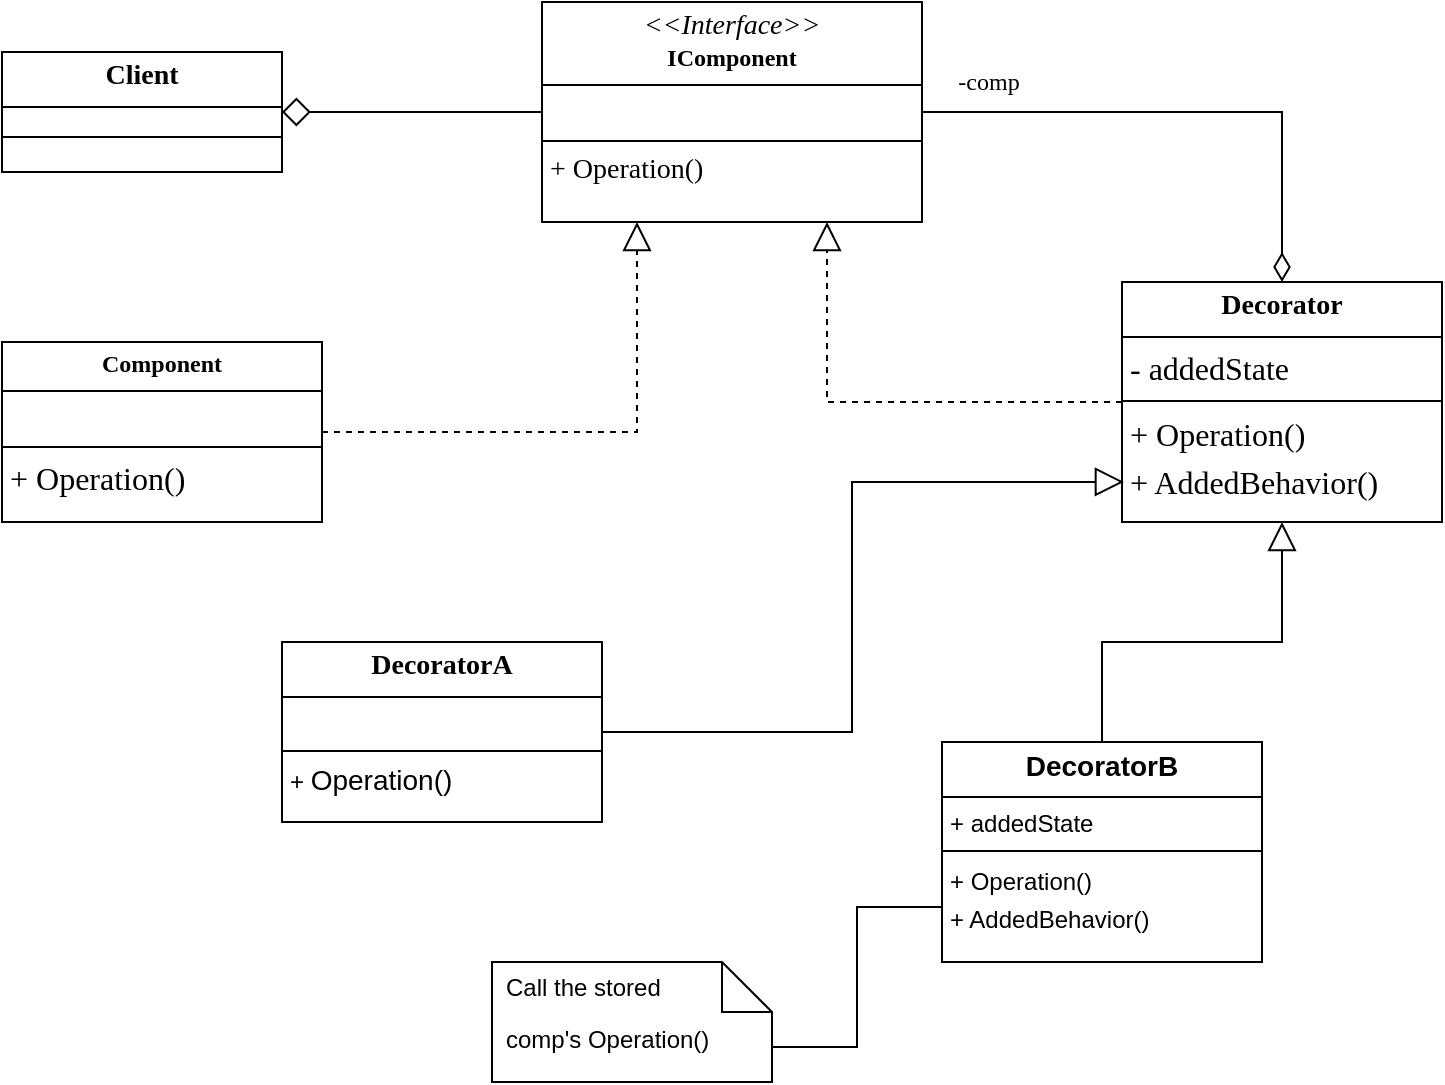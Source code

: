 <mxfile version="24.0.4" type="device">
  <diagram name="Page-1" id="mJiHtR6092hSN3zeJ4r4">
    <mxGraphModel dx="880" dy="524" grid="1" gridSize="10" guides="1" tooltips="1" connect="1" arrows="1" fold="1" page="1" pageScale="1" pageWidth="850" pageHeight="1100" math="0" shadow="0">
      <root>
        <mxCell id="0" />
        <mxCell id="1" parent="0" />
        <mxCell id="e4dGOHBsxu-X1obNb4UQ-6" style="edgeStyle=orthogonalEdgeStyle;rounded=0;orthogonalLoop=1;jettySize=auto;html=1;endArrow=none;endFill=0;startArrow=diamond;startFill=0;strokeWidth=1;targetPerimeterSpacing=0;sourcePerimeterSpacing=0;startSize=12;" parent="1" source="e4dGOHBsxu-X1obNb4UQ-1" target="e4dGOHBsxu-X1obNb4UQ-4" edge="1">
          <mxGeometry relative="1" as="geometry" />
        </mxCell>
        <mxCell id="e4dGOHBsxu-X1obNb4UQ-1" value="&lt;p style=&quot;margin:0px;margin-top:4px;text-align:center;&quot;&gt;&lt;b&gt;&lt;font face=&quot;Verdana&quot; style=&quot;font-size: 14px;&quot;&gt;Client&lt;/font&gt;&lt;/b&gt;&lt;/p&gt;&lt;hr size=&quot;1&quot; style=&quot;border-style:solid;&quot;&gt;&lt;div style=&quot;height:2px;&quot;&gt;&lt;/div&gt;&lt;hr size=&quot;1&quot; style=&quot;border-style:solid;&quot;&gt;&lt;div style=&quot;height:2px;&quot;&gt;&lt;/div&gt;" style="verticalAlign=top;align=left;overflow=fill;html=1;whiteSpace=wrap;" parent="1" vertex="1">
          <mxGeometry x="65" y="95" width="140" height="60" as="geometry" />
        </mxCell>
        <mxCell id="e4dGOHBsxu-X1obNb4UQ-13" style="edgeStyle=orthogonalEdgeStyle;rounded=0;orthogonalLoop=1;jettySize=auto;html=1;entryX=0.5;entryY=0;entryDx=0;entryDy=0;endArrow=diamondThin;endFill=0;endSize=12;startSize=12;" parent="1" source="e4dGOHBsxu-X1obNb4UQ-4" target="e4dGOHBsxu-X1obNb4UQ-11" edge="1">
          <mxGeometry relative="1" as="geometry" />
        </mxCell>
        <mxCell id="e4dGOHBsxu-X1obNb4UQ-14" value="&lt;font face=&quot;Verdana&quot; style=&quot;font-size: 12px;&quot;&gt;-comp&lt;/font&gt;" style="edgeLabel;html=1;align=center;verticalAlign=middle;resizable=0;points=[];" parent="e4dGOHBsxu-X1obNb4UQ-13" vertex="1" connectable="0">
          <mxGeometry x="-0.887" y="4" relative="1" as="geometry">
            <mxPoint x="18" y="-11" as="offset" />
          </mxGeometry>
        </mxCell>
        <mxCell id="e4dGOHBsxu-X1obNb4UQ-4" value="&lt;p style=&quot;margin:0px;margin-top:4px;text-align:center;&quot;&gt;&lt;font face=&quot;Verdana&quot;&gt;&lt;i&gt;&lt;font style=&quot;font-size: 14px;&quot;&gt;&amp;lt;&amp;lt;Interface&amp;gt;&amp;gt;&lt;/font&gt;&lt;/i&gt;&lt;br&gt;&lt;b&gt;IComponent&lt;/b&gt;&lt;/font&gt;&lt;/p&gt;&lt;hr size=&quot;1&quot; style=&quot;border-style:solid;&quot;&gt;&lt;p style=&quot;margin:0px;margin-left:4px;&quot;&gt;&lt;font face=&quot;Q1BK5dWeow89UjKP4YQ6&quot;&gt;&lt;br&gt;&lt;/font&gt;&lt;/p&gt;&lt;hr size=&quot;1&quot; style=&quot;border-style:solid;&quot;&gt;&lt;p style=&quot;margin:0px;margin-left:4px;&quot;&gt;&lt;font style=&quot;font-size: 14px;&quot; face=&quot;Q1BK5dWeow89UjKP4YQ6&quot;&gt;+ Operation()&lt;/font&gt;&lt;br&gt;&lt;/p&gt;" style="verticalAlign=top;align=left;overflow=fill;html=1;whiteSpace=wrap;" parent="1" vertex="1">
          <mxGeometry x="335" y="70" width="190" height="110" as="geometry" />
        </mxCell>
        <mxCell id="e4dGOHBsxu-X1obNb4UQ-10" style="edgeStyle=orthogonalEdgeStyle;rounded=0;orthogonalLoop=1;jettySize=auto;html=1;entryX=0.25;entryY=1;entryDx=0;entryDy=0;dashed=1;endArrow=block;endFill=0;endSize=12;" parent="1" source="e4dGOHBsxu-X1obNb4UQ-9" target="e4dGOHBsxu-X1obNb4UQ-4" edge="1">
          <mxGeometry relative="1" as="geometry" />
        </mxCell>
        <mxCell id="e4dGOHBsxu-X1obNb4UQ-9" value="&lt;p style=&quot;margin:0px;margin-top:4px;text-align:center;&quot;&gt;&lt;font face=&quot;Verdana&quot;&gt;&lt;b&gt;Component&lt;/b&gt;&lt;/font&gt;&lt;/p&gt;&lt;hr size=&quot;1&quot; style=&quot;border-style:solid;&quot;&gt;&lt;p style=&quot;margin:0px;margin-left:4px;&quot;&gt;&lt;br&gt;&lt;/p&gt;&lt;hr size=&quot;1&quot; style=&quot;border-style:solid;&quot;&gt;&lt;p style=&quot;margin:0px;margin-left:4px;&quot;&gt;&lt;font size=&quot;3&quot; face=&quot;AqXF7-gaKp5vU-Spmhbg&quot;&gt;+ Operation()&lt;/font&gt;&lt;/p&gt;" style="verticalAlign=top;align=left;overflow=fill;html=1;whiteSpace=wrap;" parent="1" vertex="1">
          <mxGeometry x="65" y="240" width="160" height="90" as="geometry" />
        </mxCell>
        <mxCell id="e4dGOHBsxu-X1obNb4UQ-12" style="edgeStyle=orthogonalEdgeStyle;rounded=0;orthogonalLoop=1;jettySize=auto;html=1;entryX=0.75;entryY=1;entryDx=0;entryDy=0;dashed=1;endArrow=block;endFill=0;startSize=6;endSize=12;" parent="1" source="e4dGOHBsxu-X1obNb4UQ-11" target="e4dGOHBsxu-X1obNb4UQ-4" edge="1">
          <mxGeometry relative="1" as="geometry" />
        </mxCell>
        <mxCell id="e4dGOHBsxu-X1obNb4UQ-11" value="&lt;p style=&quot;margin:0px;margin-top:4px;text-align:center;&quot;&gt;&lt;font face=&quot;Verdana&quot;&gt;&lt;span style=&quot;font-size: 14px;&quot;&gt;&lt;b&gt;Decorator&lt;/b&gt;&lt;/span&gt;&lt;/font&gt;&lt;/p&gt;&lt;hr size=&quot;1&quot; style=&quot;border-style:solid;&quot;&gt;&lt;p style=&quot;margin:0px;margin-left:4px;&quot;&gt;&lt;font size=&quot;3&quot; face=&quot;sPFNrM0nV53jE3aVufnH&quot;&gt;- addedState&lt;/font&gt;&lt;/p&gt;&lt;hr size=&quot;1&quot; style=&quot;border-style:solid;&quot;&gt;&lt;p style=&quot;margin: 0px 0px 0px 4px; line-height: 180%;&quot;&gt;&lt;font face=&quot;sPFNrM0nV53jE3aVufnH&quot; size=&quot;3&quot;&gt;+ Operation()&lt;/font&gt;&lt;/p&gt;&lt;p style=&quot;margin: 0px 0px 0px 4px; line-height: 180%;&quot;&gt;&lt;font face=&quot;sPFNrM0nV53jE3aVufnH&quot; size=&quot;3&quot;&gt;+ AddedBehavior()&lt;/font&gt;&lt;/p&gt;" style="verticalAlign=top;align=left;overflow=fill;html=1;whiteSpace=wrap;" parent="1" vertex="1">
          <mxGeometry x="625" y="210" width="160" height="120" as="geometry" />
        </mxCell>
        <mxCell id="e4dGOHBsxu-X1obNb4UQ-19" value="&lt;p style=&quot;margin:0px;margin-top:4px;text-align:center;&quot;&gt;&lt;b&gt;&lt;font face=&quot;Verdana&quot; style=&quot;font-size: 14px;&quot;&gt;DecoratorA&lt;/font&gt;&lt;/b&gt;&lt;/p&gt;&lt;hr size=&quot;1&quot; style=&quot;border-style:solid;&quot;&gt;&lt;p style=&quot;margin:0px;margin-left:4px;&quot;&gt;&lt;br&gt;&lt;/p&gt;&lt;hr size=&quot;1&quot; style=&quot;border-style:solid;&quot;&gt;&lt;p style=&quot;margin:0px;margin-left:4px;&quot;&gt;+ &lt;font style=&quot;font-size: 14px;&quot;&gt;Operation()&lt;/font&gt;&lt;/p&gt;" style="verticalAlign=top;align=left;overflow=fill;html=1;whiteSpace=wrap;" parent="1" vertex="1">
          <mxGeometry x="205" y="390" width="160" height="90" as="geometry" />
        </mxCell>
        <mxCell id="e4dGOHBsxu-X1obNb4UQ-20" style="edgeStyle=orthogonalEdgeStyle;rounded=0;orthogonalLoop=1;jettySize=auto;html=1;entryX=0.006;entryY=0.833;entryDx=0;entryDy=0;entryPerimeter=0;endArrow=block;endFill=0;endSize=12;" parent="1" source="e4dGOHBsxu-X1obNb4UQ-19" target="e4dGOHBsxu-X1obNb4UQ-11" edge="1">
          <mxGeometry relative="1" as="geometry" />
        </mxCell>
        <mxCell id="e4dGOHBsxu-X1obNb4UQ-22" style="edgeStyle=orthogonalEdgeStyle;rounded=0;orthogonalLoop=1;jettySize=auto;html=1;entryX=0.5;entryY=1;entryDx=0;entryDy=0;endSize=12;endArrow=block;endFill=0;" parent="1" source="e4dGOHBsxu-X1obNb4UQ-21" target="e4dGOHBsxu-X1obNb4UQ-11" edge="1">
          <mxGeometry relative="1" as="geometry" />
        </mxCell>
        <mxCell id="e4dGOHBsxu-X1obNb4UQ-21" value="&lt;p style=&quot;margin:0px;margin-top:4px;text-align:center;&quot;&gt;&lt;b&gt;&lt;font style=&quot;font-size: 14px;&quot;&gt;DecoratorB&lt;/font&gt;&lt;/b&gt;&lt;/p&gt;&lt;hr size=&quot;1&quot; style=&quot;border-style:solid;&quot;&gt;&lt;p style=&quot;margin:0px;margin-left:4px;&quot;&gt;+ addedState&lt;/p&gt;&lt;hr size=&quot;1&quot; style=&quot;border-style:solid;&quot;&gt;&lt;p style=&quot;margin: 0px 0px 0px 4px; line-height: 160%;&quot;&gt;+ Operation()&lt;/p&gt;&lt;p style=&quot;margin: 0px 0px 0px 4px; line-height: 160%;&quot;&gt;+ AddedBehavior()&lt;/p&gt;" style="verticalAlign=top;align=left;overflow=fill;html=1;whiteSpace=wrap;" parent="1" vertex="1">
          <mxGeometry x="535" y="440" width="160" height="110" as="geometry" />
        </mxCell>
        <mxCell id="EPrTRFLM7LoaemO7o-Tr-5" style="edgeStyle=orthogonalEdgeStyle;rounded=0;orthogonalLoop=1;jettySize=auto;html=1;exitX=0;exitY=0;exitDx=140;exitDy=42.5;exitPerimeter=0;entryX=0;entryY=0.75;entryDx=0;entryDy=0;endArrow=none;endFill=0;" edge="1" parent="1" source="EPrTRFLM7LoaemO7o-Tr-1" target="e4dGOHBsxu-X1obNb4UQ-21">
          <mxGeometry relative="1" as="geometry" />
        </mxCell>
        <mxCell id="EPrTRFLM7LoaemO7o-Tr-1" value="comp&#39;s Operation()" style="shape=note2;boundedLbl=1;whiteSpace=wrap;html=1;size=25;verticalAlign=top;align=left;spacingLeft=5;" vertex="1" parent="1">
          <mxGeometry x="310" y="550" width="140" height="60" as="geometry" />
        </mxCell>
        <mxCell id="EPrTRFLM7LoaemO7o-Tr-2" value="Call the stored" style="resizeWidth=1;part=1;strokeColor=none;fillColor=none;align=left;spacingLeft=5;whiteSpace=wrap;html=1;" vertex="1" parent="EPrTRFLM7LoaemO7o-Tr-1">
          <mxGeometry width="140" height="25" relative="1" as="geometry" />
        </mxCell>
      </root>
    </mxGraphModel>
  </diagram>
</mxfile>
